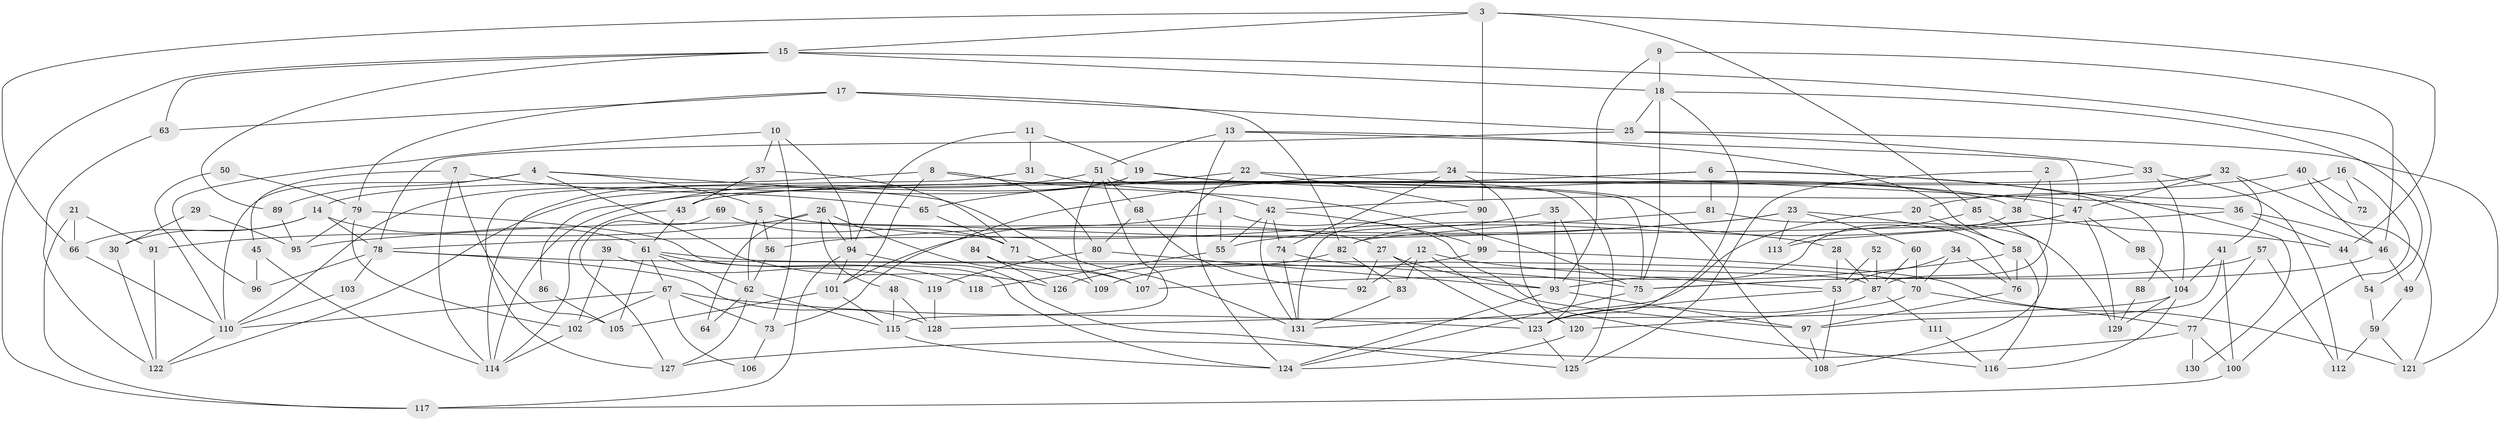 // coarse degree distribution, {3: 0.22727272727272727, 7: 0.11363636363636363, 5: 0.125, 4: 0.19318181818181818, 6: 0.09090909090909091, 8: 0.07954545454545454, 9: 0.03409090909090909, 2: 0.10227272727272728, 11: 0.022727272727272728, 12: 0.011363636363636364}
// Generated by graph-tools (version 1.1) at 2025/42/03/06/25 10:42:00]
// undirected, 131 vertices, 262 edges
graph export_dot {
graph [start="1"]
  node [color=gray90,style=filled];
  1;
  2;
  3;
  4;
  5;
  6;
  7;
  8;
  9;
  10;
  11;
  12;
  13;
  14;
  15;
  16;
  17;
  18;
  19;
  20;
  21;
  22;
  23;
  24;
  25;
  26;
  27;
  28;
  29;
  30;
  31;
  32;
  33;
  34;
  35;
  36;
  37;
  38;
  39;
  40;
  41;
  42;
  43;
  44;
  45;
  46;
  47;
  48;
  49;
  50;
  51;
  52;
  53;
  54;
  55;
  56;
  57;
  58;
  59;
  60;
  61;
  62;
  63;
  64;
  65;
  66;
  67;
  68;
  69;
  70;
  71;
  72;
  73;
  74;
  75;
  76;
  77;
  78;
  79;
  80;
  81;
  82;
  83;
  84;
  85;
  86;
  87;
  88;
  89;
  90;
  91;
  92;
  93;
  94;
  95;
  96;
  97;
  98;
  99;
  100;
  101;
  102;
  103;
  104;
  105;
  106;
  107;
  108;
  109;
  110;
  111;
  112;
  113;
  114;
  115;
  116;
  117;
  118;
  119;
  120;
  121;
  122;
  123;
  124;
  125;
  126;
  127;
  128;
  129;
  130;
  131;
  1 -- 101;
  1 -- 97;
  1 -- 55;
  2 -- 87;
  2 -- 125;
  2 -- 38;
  3 -- 15;
  3 -- 90;
  3 -- 44;
  3 -- 66;
  3 -- 85;
  4 -- 110;
  4 -- 89;
  4 -- 5;
  4 -- 126;
  4 -- 131;
  5 -- 56;
  5 -- 27;
  5 -- 28;
  5 -- 62;
  6 -- 122;
  6 -- 114;
  6 -- 81;
  6 -- 88;
  6 -- 130;
  7 -- 114;
  7 -- 45;
  7 -- 65;
  7 -- 105;
  8 -- 75;
  8 -- 101;
  8 -- 14;
  8 -- 80;
  9 -- 93;
  9 -- 18;
  9 -- 46;
  10 -- 73;
  10 -- 94;
  10 -- 37;
  10 -- 96;
  11 -- 19;
  11 -- 31;
  11 -- 94;
  12 -- 116;
  12 -- 53;
  12 -- 83;
  12 -- 92;
  13 -- 51;
  13 -- 124;
  13 -- 47;
  13 -- 58;
  14 -- 78;
  14 -- 30;
  14 -- 61;
  14 -- 66;
  15 -- 117;
  15 -- 18;
  15 -- 49;
  15 -- 63;
  15 -- 89;
  16 -- 20;
  16 -- 100;
  16 -- 72;
  17 -- 25;
  17 -- 82;
  17 -- 63;
  17 -- 79;
  18 -- 123;
  18 -- 75;
  18 -- 25;
  18 -- 54;
  19 -- 110;
  19 -- 47;
  19 -- 75;
  19 -- 108;
  19 -- 114;
  20 -- 58;
  20 -- 131;
  21 -- 91;
  21 -- 66;
  21 -- 117;
  22 -- 38;
  22 -- 90;
  22 -- 65;
  22 -- 107;
  23 -- 76;
  23 -- 113;
  23 -- 56;
  23 -- 60;
  23 -- 95;
  24 -- 36;
  24 -- 120;
  24 -- 73;
  24 -- 74;
  25 -- 78;
  25 -- 33;
  25 -- 121;
  26 -- 48;
  26 -- 94;
  26 -- 64;
  26 -- 91;
  26 -- 109;
  27 -- 123;
  27 -- 92;
  27 -- 93;
  28 -- 87;
  28 -- 53;
  29 -- 30;
  29 -- 95;
  30 -- 122;
  31 -- 127;
  31 -- 42;
  32 -- 47;
  32 -- 121;
  32 -- 41;
  32 -- 43;
  33 -- 43;
  33 -- 104;
  33 -- 112;
  34 -- 70;
  34 -- 53;
  34 -- 76;
  35 -- 93;
  35 -- 82;
  35 -- 123;
  36 -- 44;
  36 -- 46;
  36 -- 113;
  37 -- 43;
  37 -- 71;
  38 -- 93;
  38 -- 44;
  39 -- 102;
  39 -- 119;
  40 -- 42;
  40 -- 46;
  40 -- 72;
  41 -- 97;
  41 -- 100;
  41 -- 104;
  42 -- 74;
  42 -- 99;
  42 -- 55;
  42 -- 131;
  43 -- 61;
  43 -- 114;
  44 -- 54;
  45 -- 114;
  45 -- 96;
  46 -- 75;
  46 -- 49;
  47 -- 55;
  47 -- 78;
  47 -- 98;
  47 -- 129;
  48 -- 128;
  48 -- 115;
  49 -- 59;
  50 -- 110;
  50 -- 79;
  51 -- 115;
  51 -- 125;
  51 -- 68;
  51 -- 86;
  51 -- 109;
  52 -- 53;
  52 -- 87;
  53 -- 108;
  53 -- 123;
  54 -- 59;
  55 -- 118;
  56 -- 62;
  57 -- 75;
  57 -- 112;
  57 -- 77;
  58 -- 107;
  58 -- 76;
  58 -- 116;
  59 -- 112;
  59 -- 121;
  60 -- 70;
  60 -- 87;
  61 -- 67;
  61 -- 62;
  61 -- 70;
  61 -- 105;
  61 -- 118;
  62 -- 64;
  62 -- 115;
  62 -- 127;
  63 -- 122;
  65 -- 71;
  66 -- 110;
  67 -- 123;
  67 -- 102;
  67 -- 73;
  67 -- 106;
  67 -- 110;
  68 -- 92;
  68 -- 80;
  69 -- 71;
  69 -- 127;
  70 -- 77;
  70 -- 120;
  71 -- 107;
  73 -- 106;
  74 -- 131;
  74 -- 75;
  75 -- 124;
  76 -- 97;
  77 -- 100;
  77 -- 127;
  77 -- 130;
  78 -- 87;
  78 -- 96;
  78 -- 103;
  78 -- 128;
  79 -- 124;
  79 -- 95;
  79 -- 102;
  80 -- 93;
  80 -- 119;
  81 -- 129;
  81 -- 82;
  82 -- 83;
  82 -- 126;
  83 -- 131;
  84 -- 126;
  84 -- 107;
  85 -- 108;
  85 -- 113;
  86 -- 105;
  87 -- 123;
  87 -- 111;
  88 -- 129;
  89 -- 95;
  90 -- 131;
  90 -- 99;
  91 -- 122;
  93 -- 97;
  93 -- 124;
  94 -- 101;
  94 -- 117;
  94 -- 125;
  97 -- 108;
  98 -- 104;
  99 -- 109;
  99 -- 121;
  100 -- 117;
  101 -- 115;
  101 -- 105;
  102 -- 114;
  103 -- 110;
  104 -- 116;
  104 -- 128;
  104 -- 129;
  110 -- 122;
  111 -- 116;
  115 -- 124;
  119 -- 128;
  120 -- 124;
  123 -- 125;
}
